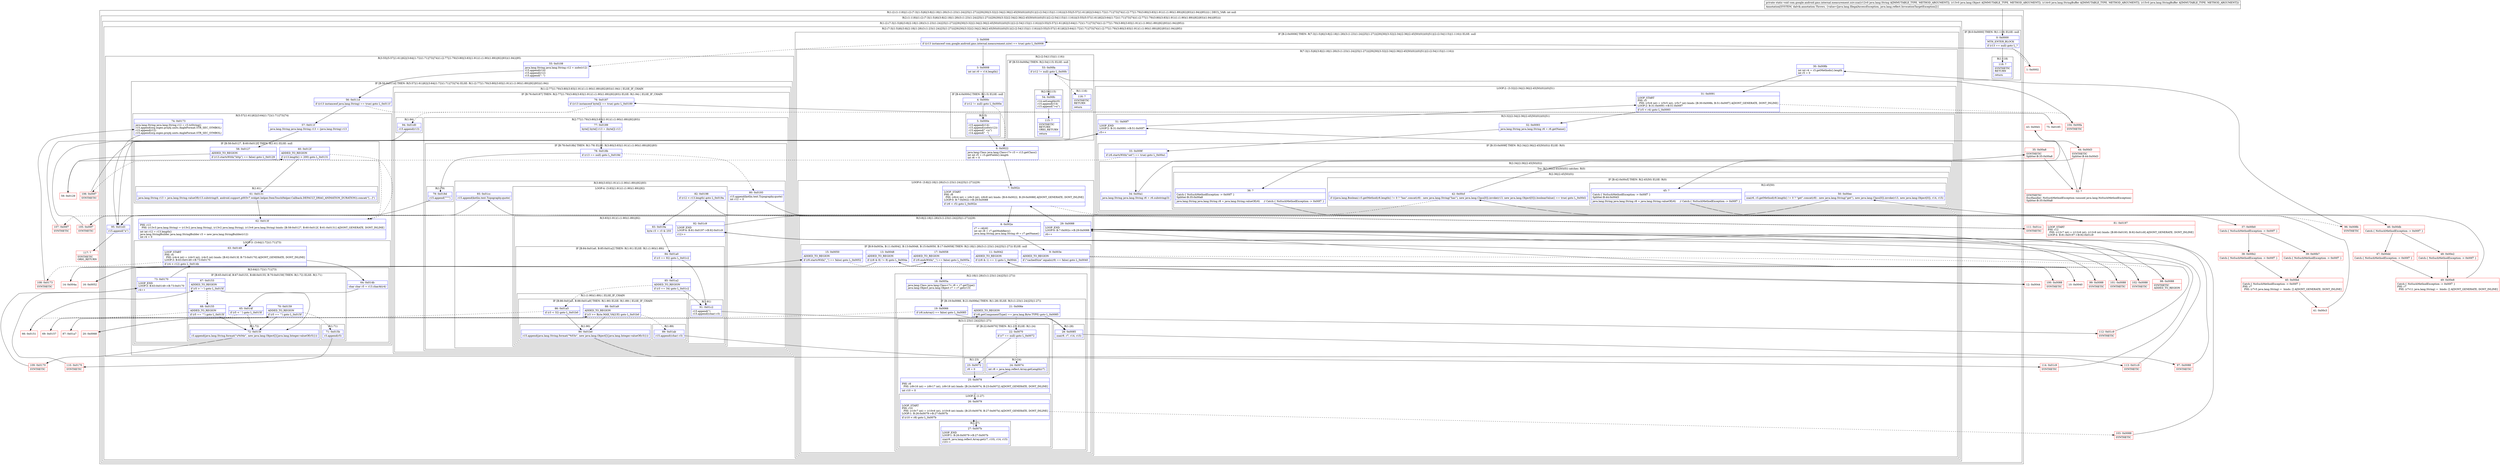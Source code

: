 digraph "CFG forcom.google.android.gms.internal.measurement.zziv.zza(Ljava\/lang\/String;Ljava\/lang\/Object;Ljava\/lang\/StringBuffer;Ljava\/lang\/StringBuffer;)V" {
subgraph cluster_Region_1905501429 {
label = "R(1:(2:(1:118)|(1:(2:(7:3|(1:5)|6|(3:8|(2:18|(1:28)(3:(1:23)(1:24)|25|(1:27)))|29)|30|(3:32|(2:34|(2:36|(2:45|50)(0)))(0)|51)|(2:(2:54|115)|(1:116)))|(3:55|(5:57|(1:61)|62|(3:64|(1:72)(1:71)|73)|74)(1:(2:77|(1:79)(3:80|(3:83|(1:91)(1:(1:90)(1:89))|92)|93))(1:94))|95))))) | DECL_VAR: int null\l";
node [shape=record,color=blue];
subgraph cluster_Region_911508010 {
label = "R(2:(1:118)|(1:(2:(7:3|(1:5)|6|(3:8|(2:18|(1:28)(3:(1:23)(1:24)|25|(1:27)))|29)|30|(3:32|(2:34|(2:36|(2:45|50)(0)))(0)|51)|(2:(2:54|115)|(1:116)))|(3:55|(5:57|(1:61)|62|(3:64|(1:72)(1:71)|73)|74)(1:(2:77|(1:79)(3:80|(3:83|(1:91)(1:(1:90)(1:89))|92)|93))(1:94))|95))))";
node [shape=record,color=blue];
subgraph cluster_IfRegion_243051221 {
label = "IF [B:0:0x0000] THEN: R(1:118) ELSE: null";
node [shape=record,color=blue];
Node_0 [shape=record,label="{0\:\ 0x0000|MTH_ENTER_BLOCK\l|if (r13 == null) goto L_?\l}"];
subgraph cluster_Region_1396486838 {
label = "R(1:118)";
node [shape=record,color=blue];
Node_118 [shape=record,label="{118\:\ ?|SYNTHETIC\lRETURN\l|return\l}"];
}
}
subgraph cluster_Region_1071906856 {
label = "R(1:(2:(7:3|(1:5)|6|(3:8|(2:18|(1:28)(3:(1:23)(1:24)|25|(1:27)))|29)|30|(3:32|(2:34|(2:36|(2:45|50)(0)))(0)|51)|(2:(2:54|115)|(1:116)))|(3:55|(5:57|(1:61)|62|(3:64|(1:72)(1:71)|73)|74)(1:(2:77|(1:79)(3:80|(3:83|(1:91)(1:(1:90)(1:89))|92)|93))(1:94))|95)))";
node [shape=record,color=blue];
subgraph cluster_Region_766742572 {
label = "R(2:(7:3|(1:5)|6|(3:8|(2:18|(1:28)(3:(1:23)(1:24)|25|(1:27)))|29)|30|(3:32|(2:34|(2:36|(2:45|50)(0)))(0)|51)|(2:(2:54|115)|(1:116)))|(3:55|(5:57|(1:61)|62|(3:64|(1:72)(1:71)|73)|74)(1:(2:77|(1:79)(3:80|(3:83|(1:91)(1:(1:90)(1:89))|92)|93))(1:94))|95))";
node [shape=record,color=blue];
subgraph cluster_IfRegion_1181924685 {
label = "IF [B:2:0x0006] THEN: R(7:3|(1:5)|6|(3:8|(2:18|(1:28)(3:(1:23)(1:24)|25|(1:27)))|29)|30|(3:32|(2:34|(2:36|(2:45|50)(0)))(0)|51)|(2:(2:54|115)|(1:116))) ELSE: null";
node [shape=record,color=blue];
Node_2 [shape=record,label="{2\:\ 0x0006|if ((r13 instanceof com.google.android.gms.internal.measurement.zziw) == true) goto L_0x0008\l}"];
subgraph cluster_Region_48396828 {
label = "R(7:3|(1:5)|6|(3:8|(2:18|(1:28)(3:(1:23)(1:24)|25|(1:27)))|29)|30|(3:32|(2:34|(2:36|(2:45|50)(0)))(0)|51)|(2:(2:54|115)|(1:116)))";
node [shape=record,color=blue];
Node_3 [shape=record,label="{3\:\ 0x0008|int int r0 = r14.length()\l}"];
subgraph cluster_IfRegion_1886195255 {
label = "IF [B:4:0x000c] THEN: R(1:5) ELSE: null";
node [shape=record,color=blue];
Node_4 [shape=record,label="{4\:\ 0x000c|if (r12 != null) goto L_0x000e\l}"];
subgraph cluster_Region_1872209234 {
label = "R(1:5)";
node [shape=record,color=blue];
Node_5 [shape=record,label="{5\:\ 0x000e|r15.append(r14)\lr15.append(zzdw(r12))\lr15.append(\" \<n\")\lr14.append(\"  \")\l}"];
}
}
Node_6 [shape=record,label="{6\:\ 0x0022|java.lang.Class java.lang.Class\<?\> r3 = r13.getClass()\lint int r5 = r3.getFields().length\lint r6 = 0\l}"];
subgraph cluster_LoopRegion_1578396284 {
label = "LOOP:0: (3:8|(2:18|(1:28)(3:(1:23)(1:24)|25|(1:27)))|29)";
node [shape=record,color=blue];
Node_7 [shape=record,label="{7\:\ 0x002c|LOOP_START\lPHI: r6 \l  PHI: (r6v4 int) = (r6v3 int), (r6v8 int) binds: [B:6:0x0022, B:29:0x0088] A[DONT_GENERATE, DONT_INLINE]\lLOOP:0: B:7:0x002c\-\>B:29:0x0088\l|if (r6 \< r5) goto L_0x002e\l}"];
subgraph cluster_Region_521793935 {
label = "R(3:8|(2:18|(1:28)(3:(1:23)(1:24)|25|(1:27)))|29)";
node [shape=record,color=blue];
Node_8 [shape=record,label="{8\:\ 0x002e|r7 = r4[r6]\lint int r8 = r7.getModifiers()\ljava.lang.String java.lang.String r9 = r7.getName()\l}"];
subgraph cluster_IfRegion_1151685938 {
label = "IF [B:9:0x003e, B:11:0x0042, B:13:0x0048, B:15:0x0050, B:17:0x0058] THEN: R(2:18|(1:28)(3:(1:23)(1:24)|25|(1:27))) ELSE: null";
node [shape=record,color=blue];
Node_9 [shape=record,label="{9\:\ 0x003e|ADDED_TO_REGION\l|if (\"cachedSize\".equals(r9) == false) goto L_0x0040\l}"];
Node_11 [shape=record,label="{11\:\ 0x0042|ADDED_TO_REGION\l|if ((r8 & 1) == 1) goto L_0x0044\l}"];
Node_13 [shape=record,label="{13\:\ 0x0048|ADDED_TO_REGION\l|if ((r8 & 8) != 8) goto L_0x004a\l}"];
Node_15 [shape=record,label="{15\:\ 0x0050|ADDED_TO_REGION\l|if (r9.startsWith(\"_\") == false) goto L_0x0052\l}"];
Node_17 [shape=record,label="{17\:\ 0x0058|ADDED_TO_REGION\l|if (r9.endsWith(\"_\") == false) goto L_0x005a\l}"];
subgraph cluster_Region_1889084451 {
label = "R(2:18|(1:28)(3:(1:23)(1:24)|25|(1:27)))";
node [shape=record,color=blue];
Node_18 [shape=record,label="{18\:\ 0x005a|java.lang.Class java.lang.Class\<?\> r8 = r7.getType()\ljava.lang.Object java.lang.Object r7 = r7.get(r13)\l}"];
subgraph cluster_IfRegion_519828423 {
label = "IF [B:19:0x0066, B:21:0x006e] THEN: R(1:28) ELSE: R(3:(1:23)(1:24)|25|(1:27))";
node [shape=record,color=blue];
Node_19 [shape=record,label="{19\:\ 0x0066|if (r8.isArray() == false) goto L_0x0085\l}"];
Node_21 [shape=record,label="{21\:\ 0x006e|ADDED_TO_REGION\l|if (r8.getComponentType() == java.lang.Byte.TYPE) goto L_0x0085\l}"];
subgraph cluster_Region_141655197 {
label = "R(1:28)";
node [shape=record,color=blue];
Node_28 [shape=record,label="{28\:\ 0x0085|zza(r9, r7, r14, r15)\l}"];
}
subgraph cluster_Region_1932903205 {
label = "R(3:(1:23)(1:24)|25|(1:27))";
node [shape=record,color=blue];
subgraph cluster_IfRegion_502128913 {
label = "IF [B:22:0x0070] THEN: R(1:23) ELSE: R(1:24)";
node [shape=record,color=blue];
Node_22 [shape=record,label="{22\:\ 0x0070|if (r7 == null) goto L_0x0072\l}"];
subgraph cluster_Region_840006507 {
label = "R(1:23)";
node [shape=record,color=blue];
Node_23 [shape=record,label="{23\:\ 0x0072|r8 = 0\l}"];
}
subgraph cluster_Region_194047494 {
label = "R(1:24)";
node [shape=record,color=blue];
Node_24 [shape=record,label="{24\:\ 0x0074|int r8 = java.lang.reflect.Array.getLength(r7)\l}"];
}
}
Node_25 [shape=record,label="{25\:\ 0x0078|PHI: r8 \l  PHI: (r8v16 int) = (r8v17 int), (r8v18 int) binds: [B:24:0x0074, B:23:0x0072] A[DONT_GENERATE, DONT_INLINE]\l|int r10 = 0\l}"];
subgraph cluster_LoopRegion_27414843 {
label = "LOOP:1: (1:27)";
node [shape=record,color=blue];
Node_26 [shape=record,label="{26\:\ 0x0079|LOOP_START\lPHI: r10 \l  PHI: (r10v7 int) = (r10v6 int), (r10v8 int) binds: [B:25:0x0078, B:27:0x007b] A[DONT_GENERATE, DONT_INLINE]\lLOOP:1: B:26:0x0079\-\>B:27:0x007b\l|if (r10 \< r8) goto L_0x007b\l}"];
subgraph cluster_Region_445747021 {
label = "R(1:27)";
node [shape=record,color=blue];
Node_27 [shape=record,label="{27\:\ 0x007b|LOOP_END\lLOOP:1: B:26:0x0079\-\>B:27:0x007b\l|zza(r9, java.lang.reflect.Array.get(r7, r10), r14, r15)\lr10++\l}"];
}
}
}
}
}
}
Node_29 [shape=record,label="{29\:\ 0x0088|LOOP_END\lLOOP:0: B:7:0x002c\-\>B:29:0x0088\l|r6++\l}"];
}
}
Node_30 [shape=record,label="{30\:\ 0x008b|int int r4 = r3.getMethods().length\lint r5 = 0\l}"];
subgraph cluster_LoopRegion_232733734 {
label = "LOOP:2: (3:32|(2:34|(2:36|(2:45|50)(0)))(0)|51)";
node [shape=record,color=blue];
Node_31 [shape=record,label="{31\:\ 0x0091|LOOP_START\lPHI: r5 \l  PHI: (r5v6 int) = (r5v5 int), (r5v7 int) binds: [B:30:0x008b, B:51:0x00f7] A[DONT_GENERATE, DONT_INLINE]\lLOOP:2: B:31:0x0091\-\>B:51:0x00f7\l|if (r5 \< r4) goto L_0x0093\l}"];
subgraph cluster_Region_872593140 {
label = "R(3:32|(2:34|(2:36|(2:45|50)(0)))(0)|51)";
node [shape=record,color=blue];
Node_32 [shape=record,label="{32\:\ 0x0093|java.lang.String java.lang.String r6 = r6.getName()\l}"];
subgraph cluster_IfRegion_1775544706 {
label = "IF [B:33:0x009f] THEN: R(2:34|(2:36|(2:45|50)(0))) ELSE: R(0)";
node [shape=record,color=blue];
Node_33 [shape=record,label="{33\:\ 0x009f|if (r6.startsWith(\"set\") == true) goto L_0x00a1\l}"];
subgraph cluster_Region_896856286 {
label = "R(2:34|(2:36|(2:45|50)(0)))";
node [shape=record,color=blue];
Node_34 [shape=record,label="{34\:\ 0x00a1|java.lang.String java.lang.String r6 = r6.substring(3)\l}"];
subgraph cluster_TryCatchRegion_366708508 {
label = "Try: R(2:36|(2:45|50)(0)) catches: R(0)";
node [shape=record,color=blue];
subgraph cluster_Region_1697774198 {
label = "R(2:36|(2:45|50)(0))";
node [shape=record,color=blue];
Node_36 [shape=record,label="{36\:\ ?|Catch:\{ NoSuchMethodException \-\> 0x00f7 \}\lSplitter:B:35:0x00a8\l|java.lang.String java.lang.String r8 = java.lang.String.valueOf(r6)     \/\/ Catch:\{ NoSuchMethodException \-\> 0x00f7 \}\l}"];
subgraph cluster_IfRegion_1016869604 {
label = "IF [B:42:0x00cf] THEN: R(2:45|50) ELSE: R(0)";
node [shape=record,color=blue];
Node_42 [shape=record,label="{42\:\ 0x00cf|if (((java.lang.Boolean) r3.getMethod(r8.length() != 0 ? \"has\".concat(r8) : new java.lang.String(\"has\"), new java.lang.Class[0]).invoke(r13, new java.lang.Object[0])).booleanValue() == true) goto L_0x00d1\l}"];
subgraph cluster_Region_247089374 {
label = "R(2:45|50)";
node [shape=record,color=blue];
Node_45 [shape=record,label="{45\:\ ?|Catch:\{ NoSuchMethodException \-\> 0x00f7 \}\lSplitter:B:44:0x00d3\l|java.lang.String java.lang.String r8 = java.lang.String.valueOf(r6)     \/\/ Catch:\{ NoSuchMethodException \-\> 0x00f7 \}\l}"];
Node_50 [shape=record,label="{50\:\ 0x00ee|zza(r6, r3.getMethod(r8.length() != 0 ? \"get\".concat(r8) : new java.lang.String(\"get\"), new java.lang.Class[0]).invoke(r13, new java.lang.Object[0]), r14, r15)\l}"];
}
subgraph cluster_Region_1202986432 {
label = "R(0)";
node [shape=record,color=blue];
}
}
}
subgraph cluster_Region_982440128 {
label = "R(0) | ExcHandler: NoSuchMethodException (unused java.lang.NoSuchMethodException)\l";
node [shape=record,color=blue];
}
}
}
subgraph cluster_Region_1321528763 {
label = "R(0)";
node [shape=record,color=blue];
}
}
Node_51 [shape=record,label="{51\:\ 0x00f7|LOOP_END\lLOOP:2: B:31:0x0091\-\>B:51:0x00f7\l|r5++\l}"];
}
}
subgraph cluster_Region_124674072 {
label = "R(2:(2:54|115)|(1:116))";
node [shape=record,color=blue];
subgraph cluster_IfRegion_1624450856 {
label = "IF [B:53:0x00fa] THEN: R(2:54|115) ELSE: null";
node [shape=record,color=blue];
Node_53 [shape=record,label="{53\:\ 0x00fa|if (r12 != null) goto L_0x00fc\l}"];
subgraph cluster_Region_328668396 {
label = "R(2:54|115)";
node [shape=record,color=blue];
Node_54 [shape=record,label="{54\:\ 0x00fc|r14.setLength(r0)\lr15.append(r14)\lr15.append(\"\>n\")\l}"];
Node_115 [shape=record,label="{115\:\ ?|SYNTHETIC\lRETURN\lORIG_RETURN\l|return\l}"];
}
}
subgraph cluster_Region_752331562 {
label = "R(1:116)";
node [shape=record,color=blue];
Node_116 [shape=record,label="{116\:\ ?|SYNTHETIC\lRETURN\l|return\l}"];
}
}
}
}
subgraph cluster_Region_1807241064 {
label = "R(3:55|(5:57|(1:61)|62|(3:64|(1:72)(1:71)|73)|74)(1:(2:77|(1:79)(3:80|(3:83|(1:91)(1:(1:90)(1:89))|92)|93))(1:94))|95)";
node [shape=record,color=blue];
Node_55 [shape=record,label="{55\:\ 0x0108|java.lang.String java.lang.String r12 = zzdw(r12)\lr15.append(r14)\lr15.append(r12)\lr15.append(\": \")\l}"];
subgraph cluster_IfRegion_1159143998 {
label = "IF [B:56:0x011d] THEN: R(5:57|(1:61)|62|(3:64|(1:72)(1:71)|73)|74) ELSE: R(1:(2:77|(1:79)(3:80|(3:83|(1:91)(1:(1:90)(1:89))|92)|93))(1:94))";
node [shape=record,color=blue];
Node_56 [shape=record,label="{56\:\ 0x011d|if ((r13 instanceof java.lang.String) == true) goto L_0x011f\l}"];
subgraph cluster_Region_423815529 {
label = "R(5:57|(1:61)|62|(3:64|(1:72)(1:71)|73)|74)";
node [shape=record,color=blue];
Node_57 [shape=record,label="{57\:\ 0x011f|java.lang.String java.lang.String r13 = (java.lang.String) r13\l}"];
subgraph cluster_IfRegion_1418667548 {
label = "IF [B:58:0x0127, B:60:0x012f] THEN: R(1:61) ELSE: null";
node [shape=record,color=blue];
Node_58 [shape=record,label="{58\:\ 0x0127|ADDED_TO_REGION\l|if (r13.startsWith(\"http\") == false) goto L_0x0129\l}"];
Node_60 [shape=record,label="{60\:\ 0x012f|ADDED_TO_REGION\l|if (r13.length() \> 200) goto L_0x0131\l}"];
subgraph cluster_Region_1752775372 {
label = "R(1:61)";
node [shape=record,color=blue];
Node_61 [shape=record,label="{61\:\ 0x0131|java.lang.String r13 = java.lang.String.valueOf(r13.substring(0, android.support.p003v7.widget.helper.ItemTouchHelper.Callback.DEFAULT_DRAG_ANIMATION_DURATION)).concat(\"[...]\")\l}"];
}
}
Node_62 [shape=record,label="{62\:\ 0x013f|PHI: r13 \l  PHI: (r13v3 java.lang.String) = (r13v2 java.lang.String), (r13v2 java.lang.String), (r13v6 java.lang.String) binds: [B:58:0x0127, B:60:0x012f, B:61:0x0131] A[DONT_GENERATE, DONT_INLINE]\l|int int r12 = r13.length()\ljava.lang.StringBuilder java.lang.StringBuilder r3 = new java.lang.StringBuilder(r12)\lint r4 = 0\l}"];
subgraph cluster_LoopRegion_1027561607 {
label = "LOOP:3: (3:64|(1:72)(1:71)|73)";
node [shape=record,color=blue];
Node_63 [shape=record,label="{63\:\ 0x0149|LOOP_START\lPHI: r4 \l  PHI: (r4v4 int) = (r4v3 int), (r4v5 int) binds: [B:62:0x013f, B:73:0x0170] A[DONT_GENERATE, DONT_INLINE]\lLOOP:3: B:63:0x0149\-\>B:73:0x0170\l|if (r4 \< r12) goto L_0x014b\l}"];
subgraph cluster_Region_859371048 {
label = "R(3:64|(1:72)(1:71)|73)";
node [shape=record,color=blue];
Node_64 [shape=record,label="{64\:\ 0x014b|char char r5 = r13.charAt(r4)\l}"];
subgraph cluster_IfRegion_1172236608 {
label = "IF [B:65:0x014f, B:67:0x0153, B:68:0x0155, B:70:0x0159] THEN: R(1:72) ELSE: R(1:71)";
node [shape=record,color=blue];
Node_65 [shape=record,label="{65\:\ 0x014f|if (r5 \< ' ') goto L_0x015f\l}"];
Node_67 [shape=record,label="{67\:\ 0x0153|ADDED_TO_REGION\l|if (r5 \> '~') goto L_0x015f\l}"];
Node_68 [shape=record,label="{68\:\ 0x0155|ADDED_TO_REGION\l|if (r5 == '\"') goto L_0x015f\l}"];
Node_70 [shape=record,label="{70\:\ 0x0159|ADDED_TO_REGION\l|if (r5 == ''') goto L_0x015f\l}"];
subgraph cluster_Region_473017014 {
label = "R(1:72)";
node [shape=record,color=blue];
Node_72 [shape=record,label="{72\:\ 0x015f|r3.append(java.lang.String.format(\"u%04x\", new java.lang.Object[]\{java.lang.Integer.valueOf(r5)\}))\l}"];
}
subgraph cluster_Region_832815338 {
label = "R(1:71)";
node [shape=record,color=blue];
Node_71 [shape=record,label="{71\:\ 0x015b|r3.append(r5)\l}"];
}
}
Node_73 [shape=record,label="{73\:\ 0x0170|LOOP_END\lLOOP:3: B:63:0x0149\-\>B:73:0x0170\l|r4++\l}"];
}
}
Node_74 [shape=record,label="{74\:\ 0x0173|java.lang.String java.lang.String r12 = r3.toString()\lr15.append(org.osgeo.proj4j.units.AngleFormat.STR_SEC_SYMBOL)\lr15.append(r12)\lr15.append(org.osgeo.proj4j.units.AngleFormat.STR_SEC_SYMBOL)\l}"];
}
subgraph cluster_Region_822998052 {
label = "R(1:(2:77|(1:79)(3:80|(3:83|(1:91)(1:(1:90)(1:89))|92)|93))(1:94)) | ELSE_IF_CHAIN\l";
node [shape=record,color=blue];
subgraph cluster_IfRegion_1218342730 {
label = "IF [B:76:0x0187] THEN: R(2:77|(1:79)(3:80|(3:83|(1:91)(1:(1:90)(1:89))|92)|93)) ELSE: R(1:94) | ELSE_IF_CHAIN\l";
node [shape=record,color=blue];
Node_76 [shape=record,label="{76\:\ 0x0187|if ((r13 instanceof byte[]) == true) goto L_0x0189\l}"];
subgraph cluster_Region_278270831 {
label = "R(2:77|(1:79)(3:80|(3:83|(1:91)(1:(1:90)(1:89))|92)|93))";
node [shape=record,color=blue];
Node_77 [shape=record,label="{77\:\ 0x0189|byte[] byte[] r13 = (byte[]) r13\l}"];
subgraph cluster_IfRegion_1942208964 {
label = "IF [B:78:0x018b] THEN: R(1:79) ELSE: R(3:80|(3:83|(1:91)(1:(1:90)(1:89))|92)|93)";
node [shape=record,color=blue];
Node_78 [shape=record,label="{78\:\ 0x018b|if (r13 == null) goto L_0x018d\l}"];
subgraph cluster_Region_1493238664 {
label = "R(1:79)";
node [shape=record,color=blue];
Node_79 [shape=record,label="{79\:\ 0x018d|r15.append(\"\"\"\")\l}"];
}
subgraph cluster_Region_312101569 {
label = "R(3:80|(3:83|(1:91)(1:(1:90)(1:89))|92)|93)";
node [shape=record,color=blue];
Node_80 [shape=record,label="{80\:\ 0x0193|r15.append(kotlin.text.Typography.quote)\lint r12 = 0\l}"];
subgraph cluster_LoopRegion_1005617624 {
label = "LOOP:4: (3:83|(1:91)(1:(1:90)(1:89))|92)";
node [shape=record,color=blue];
Node_82 [shape=record,label="{82\:\ 0x0198|if (r12 \< r13.length) goto L_0x019a\l}"];
subgraph cluster_Region_850869910 {
label = "R(3:83|(1:91)(1:(1:90)(1:89))|92)";
node [shape=record,color=blue];
Node_83 [shape=record,label="{83\:\ 0x019a|byte r3 = r3 & 255\l}"];
subgraph cluster_IfRegion_1603732709 {
label = "IF [B:84:0x01a0, B:85:0x01a2] THEN: R(1:91) ELSE: R(1:(1:90)(1:89))";
node [shape=record,color=blue];
Node_84 [shape=record,label="{84\:\ 0x01a0|if (r3 == 92) goto L_0x01c2\l}"];
Node_85 [shape=record,label="{85\:\ 0x01a2|ADDED_TO_REGION\l|if (r3 == 34) goto L_0x01c2\l}"];
subgraph cluster_Region_1624682638 {
label = "R(1:91)";
node [shape=record,color=blue];
Node_91 [shape=record,label="{91\:\ 0x01c2|r15.append('')\lr15.append((char) r3)\l}"];
}
subgraph cluster_Region_628870212 {
label = "R(1:(1:90)(1:89)) | ELSE_IF_CHAIN\l";
node [shape=record,color=blue];
subgraph cluster_IfRegion_542777879 {
label = "IF [B:86:0x01a5, B:88:0x01a9] THEN: R(1:90) ELSE: R(1:89) | ELSE_IF_CHAIN\l";
node [shape=record,color=blue];
Node_86 [shape=record,label="{86\:\ 0x01a5|if (r3 \< 32) goto L_0x01b0\l}"];
Node_88 [shape=record,label="{88\:\ 0x01a9|ADDED_TO_REGION\l|if (r3 \>= Byte.MAX_VALUE) goto L_0x01b0\l}"];
subgraph cluster_Region_722664196 {
label = "R(1:90)";
node [shape=record,color=blue];
Node_90 [shape=record,label="{90\:\ 0x01b0|r15.append(java.lang.String.format(\"%03o\", new java.lang.Object[]\{java.lang.Integer.valueOf(r3)\}))\l}"];
}
subgraph cluster_Region_1279619759 {
label = "R(1:89)";
node [shape=record,color=blue];
Node_89 [shape=record,label="{89\:\ 0x01ab|r15.append((char) r3)\l}"];
}
}
}
}
Node_92 [shape=record,label="{92\:\ 0x01c9|LOOP_END\lLOOP:4: B:81:0x0197\-\>B:92:0x01c9\l|r12++\l}"];
}
}
Node_93 [shape=record,label="{93\:\ 0x01cc|r15.append(kotlin.text.Typography.quote)\l}"];
}
}
}
subgraph cluster_Region_2064228379 {
label = "R(1:94)";
node [shape=record,color=blue];
Node_94 [shape=record,label="{94\:\ 0x01d0|r15.append(r13)\l}"];
}
}
}
}
Node_95 [shape=record,label="{95\:\ 0x01d3|r15.append(\"n\")\l}"];
}
}
}
}
}
subgraph cluster_Region_982440128 {
label = "R(0) | ExcHandler: NoSuchMethodException (unused java.lang.NoSuchMethodException)\l";
node [shape=record,color=blue];
}
Node_1 [shape=record,color=red,label="{1\:\ 0x0002}"];
Node_10 [shape=record,color=red,label="{10\:\ 0x0040}"];
Node_12 [shape=record,color=red,label="{12\:\ 0x0044}"];
Node_14 [shape=record,color=red,label="{14\:\ 0x004a}"];
Node_16 [shape=record,color=red,label="{16\:\ 0x0052}"];
Node_20 [shape=record,color=red,label="{20\:\ 0x0068}"];
Node_35 [shape=record,color=red,label="{35\:\ 0x00a8|SYNTHETIC\lSplitter:B:35:0x00a8\l}"];
Node_37 [shape=record,color=red,label="{37\:\ 0x00b0|Catch:\{ NoSuchMethodException \-\> 0x00f7 \}\l}"];
Node_38 [shape=record,color=red,label="{38\:\ 0x00b2|Catch:\{ NoSuchMethodException \-\> 0x00f7 \}\l}"];
Node_39 [shape=record,color=red,label="{39\:\ 0x00b7|Catch:\{ NoSuchMethodException \-\> 0x00f7 \}\l}"];
Node_40 [shape=record,color=red,label="{40\:\ 0x00bd|Catch:\{ NoSuchMethodException \-\> 0x00f7 \}\lPHI: r7 \l  PHI: (r7v5 java.lang.String) =  binds: [] A[DONT_GENERATE, DONT_INLINE]\l}"];
Node_41 [shape=record,color=red,label="{41\:\ 0x00c3}"];
Node_43 [shape=record,color=red,label="{43\:\ 0x00d1}"];
Node_44 [shape=record,color=red,label="{44\:\ 0x00d3|SYNTHETIC\lSplitter:B:44:0x00d3\l}"];
Node_46 [shape=record,color=red,label="{46\:\ 0x00db|Catch:\{ NoSuchMethodException \-\> 0x00f7 \}\l}"];
Node_47 [shape=record,color=red,label="{47\:\ 0x00dd|Catch:\{ NoSuchMethodException \-\> 0x00f7 \}\l}"];
Node_48 [shape=record,color=red,label="{48\:\ 0x00e2|Catch:\{ NoSuchMethodException \-\> 0x00f7 \}\l}"];
Node_49 [shape=record,color=red,label="{49\:\ 0x00e8|Catch:\{ NoSuchMethodException \-\> 0x00f7 \}\lPHI: r7 \l  PHI: (r7v11 java.lang.String) =  binds: [] A[DONT_GENERATE, DONT_INLINE]\l}"];
Node_52 [shape=record,color=red,label="{52\:\ ?|SYNTHETIC\lExcHandler: NoSuchMethodException (unused java.lang.NoSuchMethodException)\lSplitter:B:35:0x00a8\l}"];
Node_59 [shape=record,color=red,label="{59\:\ 0x0129}"];
Node_66 [shape=record,color=red,label="{66\:\ 0x0151}"];
Node_69 [shape=record,color=red,label="{69\:\ 0x0157}"];
Node_75 [shape=record,color=red,label="{75\:\ 0x0185}"];
Node_81 [shape=record,color=red,label="{81\:\ 0x0197|LOOP_START\lPHI: r12 \l  PHI: (r12v7 int) = (r12v6 int), (r12v8 int) binds: [B:80:0x0193, B:92:0x01c9] A[DONT_GENERATE, DONT_INLINE]\lLOOP:4: B:81:0x0197\-\>B:92:0x01c9\l}"];
Node_87 [shape=record,color=red,label="{87\:\ 0x01a7}"];
Node_96 [shape=record,color=red,label="{96\:\ 0x008b|SYNTHETIC\l}"];
Node_97 [shape=record,color=red,label="{97\:\ 0x0088|SYNTHETIC\l}"];
Node_98 [shape=record,color=red,label="{98\:\ 0x0088|SYNTHETIC\lADDED_TO_REGION\l}"];
Node_99 [shape=record,color=red,label="{99\:\ 0x0088|SYNTHETIC\l}"];
Node_100 [shape=record,color=red,label="{100\:\ 0x0088|SYNTHETIC\l}"];
Node_101 [shape=record,color=red,label="{101\:\ 0x0088|SYNTHETIC\l}"];
Node_102 [shape=record,color=red,label="{102\:\ 0x0088|SYNTHETIC\l}"];
Node_103 [shape=record,color=red,label="{103\:\ 0x0088|SYNTHETIC\l}"];
Node_104 [shape=record,color=red,label="{104\:\ 0x00fa|SYNTHETIC\l}"];
Node_105 [shape=record,color=red,label="{105\:\ 0x00f7|SYNTHETIC\l}"];
Node_106 [shape=record,color=red,label="{106\:\ 0x00f7|SYNTHETIC\l}"];
Node_107 [shape=record,color=red,label="{107\:\ 0x00f7|SYNTHETIC\l}"];
Node_108 [shape=record,color=red,label="{108\:\ 0x0173|SYNTHETIC\l}"];
Node_109 [shape=record,color=red,label="{109\:\ 0x0170|SYNTHETIC\l}"];
Node_110 [shape=record,color=red,label="{110\:\ 0x0170|SYNTHETIC\l}"];
Node_111 [shape=record,color=red,label="{111\:\ 0x01cc|SYNTHETIC\l}"];
Node_112 [shape=record,color=red,label="{112\:\ 0x01c9|SYNTHETIC\l}"];
Node_113 [shape=record,color=red,label="{113\:\ 0x01c9|SYNTHETIC\l}"];
Node_114 [shape=record,color=red,label="{114\:\ 0x01c9|SYNTHETIC\l}"];
Node_117 [shape=record,color=red,label="{117\:\ ?|SYNTHETIC\lORIG_RETURN\l}"];
MethodNode[shape=record,label="{private static void com.google.android.gms.internal.measurement.zziv.zza((r12v0 java.lang.String A[IMMUTABLE_TYPE, METHOD_ARGUMENT]), (r13v0 java.lang.Object A[IMMUTABLE_TYPE, METHOD_ARGUMENT]), (r14v0 java.lang.StringBuffer A[IMMUTABLE_TYPE, METHOD_ARGUMENT]), (r15v0 java.lang.StringBuffer A[IMMUTABLE_TYPE, METHOD_ARGUMENT]))  | Annotation[SYSTEM, dalvik.annotation.Throws, \{value=[java.lang.IllegalAccessException, java.lang.reflect.InvocationTargetException]\}]\l}"];
MethodNode -> Node_0;
Node_0 -> Node_1[style=dashed];
Node_0 -> Node_118;
Node_2 -> Node_3;
Node_2 -> Node_55[style=dashed];
Node_3 -> Node_4;
Node_4 -> Node_5;
Node_4 -> Node_6[style=dashed];
Node_5 -> Node_6;
Node_6 -> Node_7;
Node_7 -> Node_8;
Node_7 -> Node_96[style=dashed];
Node_8 -> Node_9;
Node_9 -> Node_10;
Node_9 -> Node_98[style=dashed];
Node_11 -> Node_12;
Node_11 -> Node_99[style=dashed];
Node_13 -> Node_14;
Node_13 -> Node_100[style=dashed];
Node_15 -> Node_16;
Node_15 -> Node_101[style=dashed];
Node_17 -> Node_18;
Node_17 -> Node_102[style=dashed];
Node_18 -> Node_19;
Node_19 -> Node_20[style=dashed];
Node_19 -> Node_28;
Node_21 -> Node_22[style=dashed];
Node_21 -> Node_28;
Node_28 -> Node_97;
Node_22 -> Node_23;
Node_22 -> Node_24[style=dashed];
Node_23 -> Node_25;
Node_24 -> Node_25;
Node_25 -> Node_26;
Node_26 -> Node_27;
Node_26 -> Node_103[style=dashed];
Node_27 -> Node_26;
Node_29 -> Node_7;
Node_30 -> Node_31;
Node_31 -> Node_32;
Node_31 -> Node_104[style=dashed];
Node_32 -> Node_33;
Node_33 -> Node_34;
Node_33 -> Node_106[style=dashed];
Node_34 -> Node_35;
Node_36 -> Node_37;
Node_42 -> Node_43;
Node_42 -> Node_107[style=dashed];
Node_45 -> Node_46;
Node_50 -> Node_105;
Node_51 -> Node_31;
Node_53 -> Node_54;
Node_53 -> Node_116[style=dashed];
Node_54 -> Node_115;
Node_55 -> Node_56;
Node_56 -> Node_57;
Node_56 -> Node_75[style=dashed];
Node_57 -> Node_58;
Node_58 -> Node_59;
Node_58 -> Node_62[style=dashed];
Node_60 -> Node_61;
Node_60 -> Node_62[style=dashed];
Node_61 -> Node_62;
Node_62 -> Node_63;
Node_63 -> Node_64;
Node_63 -> Node_108[style=dashed];
Node_64 -> Node_65;
Node_65 -> Node_66[style=dashed];
Node_65 -> Node_72;
Node_67 -> Node_68[style=dashed];
Node_67 -> Node_72;
Node_68 -> Node_69[style=dashed];
Node_68 -> Node_72;
Node_70 -> Node_71[style=dashed];
Node_70 -> Node_72;
Node_72 -> Node_109;
Node_71 -> Node_110;
Node_73 -> Node_63;
Node_74 -> Node_95;
Node_76 -> Node_77;
Node_76 -> Node_94[style=dashed];
Node_77 -> Node_78;
Node_78 -> Node_79;
Node_78 -> Node_80[style=dashed];
Node_79 -> Node_95;
Node_80 -> Node_81;
Node_82 -> Node_83;
Node_82 -> Node_111[style=dashed];
Node_83 -> Node_84;
Node_84 -> Node_85[style=dashed];
Node_84 -> Node_91;
Node_85 -> Node_86[style=dashed];
Node_85 -> Node_91;
Node_91 -> Node_112;
Node_86 -> Node_87[style=dashed];
Node_86 -> Node_90;
Node_88 -> Node_89[style=dashed];
Node_88 -> Node_90;
Node_90 -> Node_114;
Node_89 -> Node_113;
Node_92 -> Node_81;
Node_93 -> Node_95;
Node_94 -> Node_95;
Node_95 -> Node_117;
Node_1 -> Node_2;
Node_10 -> Node_11;
Node_12 -> Node_13;
Node_14 -> Node_15;
Node_16 -> Node_17;
Node_20 -> Node_21;
Node_35 -> Node_36;
Node_35 -> Node_52;
Node_37 -> Node_38;
Node_37 -> Node_39;
Node_38 -> Node_40;
Node_39 -> Node_40;
Node_40 -> Node_41;
Node_41 -> Node_42;
Node_43 -> Node_44;
Node_44 -> Node_45;
Node_44 -> Node_52;
Node_46 -> Node_47;
Node_46 -> Node_48;
Node_47 -> Node_49;
Node_48 -> Node_49;
Node_49 -> Node_50;
Node_52 -> Node_51;
Node_59 -> Node_60;
Node_66 -> Node_67;
Node_69 -> Node_70;
Node_75 -> Node_76;
Node_81 -> Node_82;
Node_87 -> Node_88;
Node_96 -> Node_30;
Node_97 -> Node_29;
Node_98 -> Node_29;
Node_99 -> Node_29;
Node_100 -> Node_29;
Node_101 -> Node_29;
Node_102 -> Node_29;
Node_103 -> Node_29;
Node_104 -> Node_53;
Node_105 -> Node_51;
Node_106 -> Node_51;
Node_107 -> Node_51;
Node_108 -> Node_74;
Node_109 -> Node_73;
Node_110 -> Node_73;
Node_111 -> Node_93;
Node_112 -> Node_92;
Node_113 -> Node_92;
Node_114 -> Node_92;
}

